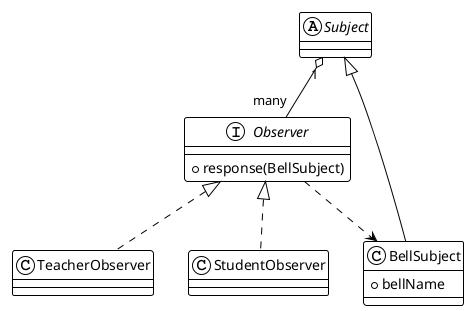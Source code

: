 @startuml
'https://plantuml.com/class-diagram

'停用成员可见性彩色图标,使用标准uml可见性标识
'skinparam classAttributeIconSize 0

'使用主题

''深蓝色(推荐)
'!theme blueprint

'平面的样式(推荐)
!theme plain

''在缺省样式上,变成圆角(推荐)
'!theme resume-light

'!theme spacelab
'!theme black-knight

''浅蓝色
'!theme amiga

''浅蓝色前景,黑色背景
'!theme bluegray

''蓝色前景,黑色背景,彩色图标
'!theme minty

''橄榄绿前景,黑色背景,彩色图标
'!theme hacker

''浅灰背景,紫色文字(推荐)
'!theme mimeograph

'!theme sandstone
'!theme cyborg
'!theme materia
'!theme materia-outline

''以下两种类似于漫画体
'!theme sketchy
'!theme sketchy-outline


abstract class Subject
interface Observer{
    + response(BellSubject)
}

class TeacherObserver {

}

class StudentObserver {

}

class BellSubject {
+ bellName
}


Subject <|-- BellSubject
Observer <|.. TeacherObserver
Observer <|.. StudentObserver

Subject "1" o-- "many" Observer
'TeacherObserver ..> BellSubject
'StudentObserver ..> BellSubject
Observer ..> BellSubject

@enduml